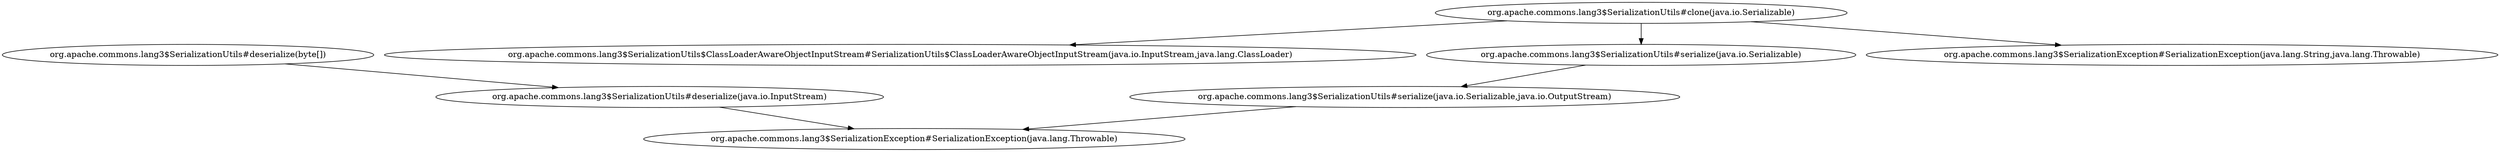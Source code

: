digraph G {
  "org.apache.commons.lang3$SerializationUtils#serialize(java.io.Serializable,java.io.OutputStream)" -> "org.apache.commons.lang3$SerializationException#SerializationException(java.lang.Throwable)";
  "org.apache.commons.lang3$SerializationUtils#clone(java.io.Serializable)" -> "org.apache.commons.lang3$SerializationUtils$ClassLoaderAwareObjectInputStream#SerializationUtils$ClassLoaderAwareObjectInputStream(java.io.InputStream,java.lang.ClassLoader)";
  "org.apache.commons.lang3$SerializationUtils#clone(java.io.Serializable)" -> "org.apache.commons.lang3$SerializationUtils#serialize(java.io.Serializable)";
  "org.apache.commons.lang3$SerializationUtils#clone(java.io.Serializable)" -> "org.apache.commons.lang3$SerializationException#SerializationException(java.lang.String,java.lang.Throwable)";
  "org.apache.commons.lang3$SerializationUtils#deserialize(java.io.InputStream)" -> "org.apache.commons.lang3$SerializationException#SerializationException(java.lang.Throwable)";
  "org.apache.commons.lang3$SerializationUtils#serialize(java.io.Serializable)" -> "org.apache.commons.lang3$SerializationUtils#serialize(java.io.Serializable,java.io.OutputStream)";
  "org.apache.commons.lang3$SerializationUtils#deserialize(byte[])" -> "org.apache.commons.lang3$SerializationUtils#deserialize(java.io.InputStream)";
}

